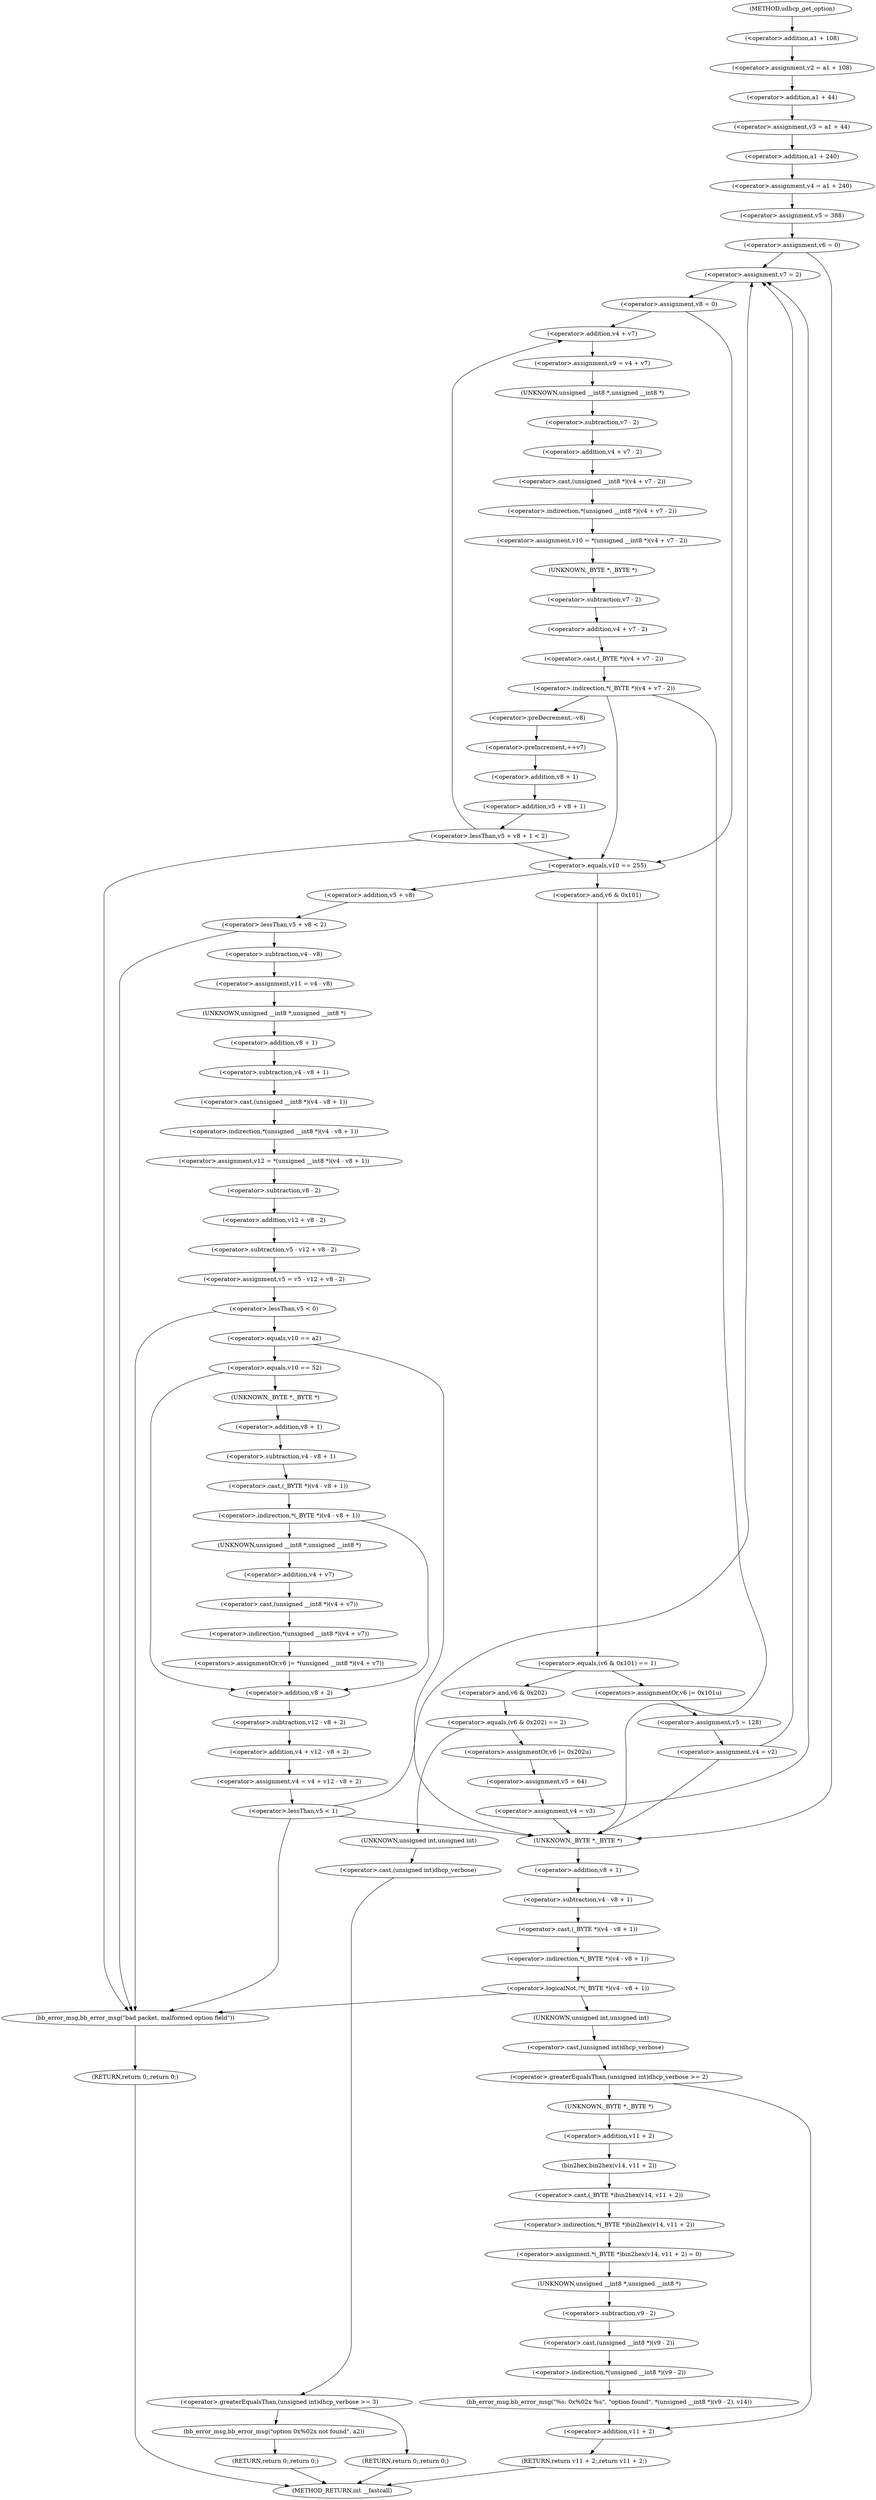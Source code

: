 digraph udhcp_get_option {  
"1000129" [label = "(<operator>.assignment,v2 = a1 + 108)" ]
"1000131" [label = "(<operator>.addition,a1 + 108)" ]
"1000134" [label = "(<operator>.assignment,v3 = a1 + 44)" ]
"1000136" [label = "(<operator>.addition,a1 + 44)" ]
"1000139" [label = "(<operator>.assignment,v4 = a1 + 240)" ]
"1000141" [label = "(<operator>.addition,a1 + 240)" ]
"1000144" [label = "(<operator>.assignment,v5 = 388)" ]
"1000147" [label = "(<operator>.assignment,v6 = 0)" ]
"1000153" [label = "(<operator>.assignment,v7 = 2)" ]
"1000156" [label = "(<operator>.assignment,v8 = 0)" ]
"1000162" [label = "(<operator>.assignment,v9 = v4 + v7)" ]
"1000164" [label = "(<operator>.addition,v4 + v7)" ]
"1000167" [label = "(<operator>.assignment,v10 = *(unsigned __int8 *)(v4 + v7 - 2))" ]
"1000169" [label = "(<operator>.indirection,*(unsigned __int8 *)(v4 + v7 - 2))" ]
"1000170" [label = "(<operator>.cast,(unsigned __int8 *)(v4 + v7 - 2))" ]
"1000171" [label = "(UNKNOWN,unsigned __int8 *,unsigned __int8 *)" ]
"1000172" [label = "(<operator>.addition,v4 + v7 - 2)" ]
"1000174" [label = "(<operator>.subtraction,v7 - 2)" ]
"1000178" [label = "(<operator>.indirection,*(_BYTE *)(v4 + v7 - 2))" ]
"1000179" [label = "(<operator>.cast,(_BYTE *)(v4 + v7 - 2))" ]
"1000180" [label = "(UNKNOWN,_BYTE *,_BYTE *)" ]
"1000181" [label = "(<operator>.addition,v4 + v7 - 2)" ]
"1000183" [label = "(<operator>.subtraction,v7 - 2)" ]
"1000187" [label = "(<operator>.preDecrement,--v8)" ]
"1000189" [label = "(<operator>.preIncrement,++v7)" ]
"1000192" [label = "(<operator>.lessThan,v5 + v8 + 1 < 2)" ]
"1000193" [label = "(<operator>.addition,v5 + v8 + 1)" ]
"1000195" [label = "(<operator>.addition,v8 + 1)" ]
"1000201" [label = "(<operator>.equals,v10 == 255)" ]
"1000206" [label = "(<operator>.equals,(v6 & 0x101) == 1)" ]
"1000207" [label = "(<operator>.and,v6 & 0x101)" ]
"1000212" [label = "(<operators>.assignmentOr,v6 |= 0x101u)" ]
"1000215" [label = "(<operator>.assignment,v5 = 128)" ]
"1000218" [label = "(<operator>.assignment,v4 = v2)" ]
"1000223" [label = "(<operator>.equals,(v6 & 0x202) == 2)" ]
"1000224" [label = "(<operator>.and,v6 & 0x202)" ]
"1000229" [label = "(<operators>.assignmentOr,v6 |= 0x202u)" ]
"1000232" [label = "(<operator>.assignment,v5 = 64)" ]
"1000235" [label = "(<operator>.assignment,v4 = v3)" ]
"1000240" [label = "(<operator>.greaterEqualsThan,(unsigned int)dhcp_verbose >= 3)" ]
"1000241" [label = "(<operator>.cast,(unsigned int)dhcp_verbose)" ]
"1000242" [label = "(UNKNOWN,unsigned int,unsigned int)" ]
"1000246" [label = "(bb_error_msg,bb_error_msg(\"option 0x%02x not found\", a2))" ]
"1000249" [label = "(RETURN,return 0;,return 0;)" ]
"1000251" [label = "(RETURN,return 0;,return 0;)" ]
"1000254" [label = "(<operator>.lessThan,v5 + v8 < 2)" ]
"1000255" [label = "(<operator>.addition,v5 + v8)" ]
"1000260" [label = "(<operator>.assignment,v11 = v4 - v8)" ]
"1000262" [label = "(<operator>.subtraction,v4 - v8)" ]
"1000265" [label = "(<operator>.assignment,v12 = *(unsigned __int8 *)(v4 - v8 + 1))" ]
"1000267" [label = "(<operator>.indirection,*(unsigned __int8 *)(v4 - v8 + 1))" ]
"1000268" [label = "(<operator>.cast,(unsigned __int8 *)(v4 - v8 + 1))" ]
"1000269" [label = "(UNKNOWN,unsigned __int8 *,unsigned __int8 *)" ]
"1000270" [label = "(<operator>.subtraction,v4 - v8 + 1)" ]
"1000272" [label = "(<operator>.addition,v8 + 1)" ]
"1000275" [label = "(<operator>.assignment,v5 = v5 - v12 + v8 - 2)" ]
"1000277" [label = "(<operator>.subtraction,v5 - v12 + v8 - 2)" ]
"1000279" [label = "(<operator>.addition,v12 + v8 - 2)" ]
"1000281" [label = "(<operator>.subtraction,v8 - 2)" ]
"1000285" [label = "(<operator>.lessThan,v5 < 0)" ]
"1000290" [label = "(<operator>.equals,v10 == a2)" ]
"1000295" [label = "(<operator>.equals,v10 == 52)" ]
"1000300" [label = "(<operator>.indirection,*(_BYTE *)(v4 - v8 + 1))" ]
"1000301" [label = "(<operator>.cast,(_BYTE *)(v4 - v8 + 1))" ]
"1000302" [label = "(UNKNOWN,_BYTE *,_BYTE *)" ]
"1000303" [label = "(<operator>.subtraction,v4 - v8 + 1)" ]
"1000305" [label = "(<operator>.addition,v8 + 1)" ]
"1000308" [label = "(<operators>.assignmentOr,v6 |= *(unsigned __int8 *)(v4 + v7))" ]
"1000310" [label = "(<operator>.indirection,*(unsigned __int8 *)(v4 + v7))" ]
"1000311" [label = "(<operator>.cast,(unsigned __int8 *)(v4 + v7))" ]
"1000312" [label = "(UNKNOWN,unsigned __int8 *,unsigned __int8 *)" ]
"1000313" [label = "(<operator>.addition,v4 + v7)" ]
"1000316" [label = "(<operator>.assignment,v4 = v4 + v12 - v8 + 2)" ]
"1000318" [label = "(<operator>.addition,v4 + v12 - v8 + 2)" ]
"1000320" [label = "(<operator>.subtraction,v12 - v8 + 2)" ]
"1000322" [label = "(<operator>.addition,v8 + 2)" ]
"1000326" [label = "(<operator>.lessThan,v5 < 1)" ]
"1000331" [label = "(<operator>.logicalNot,!*(_BYTE *)(v4 - v8 + 1))" ]
"1000332" [label = "(<operator>.indirection,*(_BYTE *)(v4 - v8 + 1))" ]
"1000333" [label = "(<operator>.cast,(_BYTE *)(v4 - v8 + 1))" ]
"1000334" [label = "(UNKNOWN,_BYTE *,_BYTE *)" ]
"1000335" [label = "(<operator>.subtraction,v4 - v8 + 1)" ]
"1000337" [label = "(<operator>.addition,v8 + 1)" ]
"1000342" [label = "(bb_error_msg,bb_error_msg(\"bad packet, malformed option field\"))" ]
"1000344" [label = "(RETURN,return 0;,return 0;)" ]
"1000347" [label = "(<operator>.greaterEqualsThan,(unsigned int)dhcp_verbose >= 2)" ]
"1000348" [label = "(<operator>.cast,(unsigned int)dhcp_verbose)" ]
"1000349" [label = "(UNKNOWN,unsigned int,unsigned int)" ]
"1000353" [label = "(<operator>.assignment,*(_BYTE *)bin2hex(v14, v11 + 2) = 0)" ]
"1000354" [label = "(<operator>.indirection,*(_BYTE *)bin2hex(v14, v11 + 2))" ]
"1000355" [label = "(<operator>.cast,(_BYTE *)bin2hex(v14, v11 + 2))" ]
"1000356" [label = "(UNKNOWN,_BYTE *,_BYTE *)" ]
"1000357" [label = "(bin2hex,bin2hex(v14, v11 + 2))" ]
"1000359" [label = "(<operator>.addition,v11 + 2)" ]
"1000363" [label = "(bb_error_msg,bb_error_msg(\"%s: 0x%02x %s\", \"option found\", *(unsigned __int8 *)(v9 - 2), v14))" ]
"1000366" [label = "(<operator>.indirection,*(unsigned __int8 *)(v9 - 2))" ]
"1000367" [label = "(<operator>.cast,(unsigned __int8 *)(v9 - 2))" ]
"1000368" [label = "(UNKNOWN,unsigned __int8 *,unsigned __int8 *)" ]
"1000369" [label = "(<operator>.subtraction,v9 - 2)" ]
"1000373" [label = "(RETURN,return v11 + 2;,return v11 + 2;)" ]
"1000374" [label = "(<operator>.addition,v11 + 2)" ]
"1000113" [label = "(METHOD,udhcp_get_option)" ]
"1000377" [label = "(METHOD_RETURN,int __fastcall)" ]
  "1000129" -> "1000136" 
  "1000131" -> "1000129" 
  "1000134" -> "1000141" 
  "1000136" -> "1000134" 
  "1000139" -> "1000144" 
  "1000141" -> "1000139" 
  "1000144" -> "1000147" 
  "1000147" -> "1000334" 
  "1000147" -> "1000153" 
  "1000153" -> "1000156" 
  "1000156" -> "1000164" 
  "1000156" -> "1000201" 
  "1000162" -> "1000171" 
  "1000164" -> "1000162" 
  "1000167" -> "1000180" 
  "1000169" -> "1000167" 
  "1000170" -> "1000169" 
  "1000171" -> "1000174" 
  "1000172" -> "1000170" 
  "1000174" -> "1000172" 
  "1000178" -> "1000334" 
  "1000178" -> "1000201" 
  "1000178" -> "1000187" 
  "1000179" -> "1000178" 
  "1000180" -> "1000183" 
  "1000181" -> "1000179" 
  "1000183" -> "1000181" 
  "1000187" -> "1000189" 
  "1000189" -> "1000195" 
  "1000192" -> "1000164" 
  "1000192" -> "1000201" 
  "1000192" -> "1000342" 
  "1000193" -> "1000192" 
  "1000195" -> "1000193" 
  "1000201" -> "1000207" 
  "1000201" -> "1000255" 
  "1000206" -> "1000212" 
  "1000206" -> "1000224" 
  "1000207" -> "1000206" 
  "1000212" -> "1000215" 
  "1000215" -> "1000218" 
  "1000218" -> "1000334" 
  "1000218" -> "1000153" 
  "1000223" -> "1000242" 
  "1000223" -> "1000229" 
  "1000224" -> "1000223" 
  "1000229" -> "1000232" 
  "1000232" -> "1000235" 
  "1000235" -> "1000334" 
  "1000235" -> "1000153" 
  "1000240" -> "1000246" 
  "1000240" -> "1000251" 
  "1000241" -> "1000240" 
  "1000242" -> "1000241" 
  "1000246" -> "1000249" 
  "1000249" -> "1000377" 
  "1000251" -> "1000377" 
  "1000254" -> "1000342" 
  "1000254" -> "1000262" 
  "1000255" -> "1000254" 
  "1000260" -> "1000269" 
  "1000262" -> "1000260" 
  "1000265" -> "1000281" 
  "1000267" -> "1000265" 
  "1000268" -> "1000267" 
  "1000269" -> "1000272" 
  "1000270" -> "1000268" 
  "1000272" -> "1000270" 
  "1000275" -> "1000285" 
  "1000277" -> "1000275" 
  "1000279" -> "1000277" 
  "1000281" -> "1000279" 
  "1000285" -> "1000342" 
  "1000285" -> "1000290" 
  "1000290" -> "1000334" 
  "1000290" -> "1000295" 
  "1000295" -> "1000302" 
  "1000295" -> "1000322" 
  "1000300" -> "1000312" 
  "1000300" -> "1000322" 
  "1000301" -> "1000300" 
  "1000302" -> "1000305" 
  "1000303" -> "1000301" 
  "1000305" -> "1000303" 
  "1000308" -> "1000322" 
  "1000310" -> "1000308" 
  "1000311" -> "1000310" 
  "1000312" -> "1000313" 
  "1000313" -> "1000311" 
  "1000316" -> "1000326" 
  "1000318" -> "1000316" 
  "1000320" -> "1000318" 
  "1000322" -> "1000320" 
  "1000326" -> "1000334" 
  "1000326" -> "1000153" 
  "1000326" -> "1000342" 
  "1000331" -> "1000349" 
  "1000331" -> "1000342" 
  "1000332" -> "1000331" 
  "1000333" -> "1000332" 
  "1000334" -> "1000337" 
  "1000335" -> "1000333" 
  "1000337" -> "1000335" 
  "1000342" -> "1000344" 
  "1000344" -> "1000377" 
  "1000347" -> "1000356" 
  "1000347" -> "1000374" 
  "1000348" -> "1000347" 
  "1000349" -> "1000348" 
  "1000353" -> "1000368" 
  "1000354" -> "1000353" 
  "1000355" -> "1000354" 
  "1000356" -> "1000359" 
  "1000357" -> "1000355" 
  "1000359" -> "1000357" 
  "1000363" -> "1000374" 
  "1000366" -> "1000363" 
  "1000367" -> "1000366" 
  "1000368" -> "1000369" 
  "1000369" -> "1000367" 
  "1000373" -> "1000377" 
  "1000374" -> "1000373" 
  "1000113" -> "1000131" 
}
